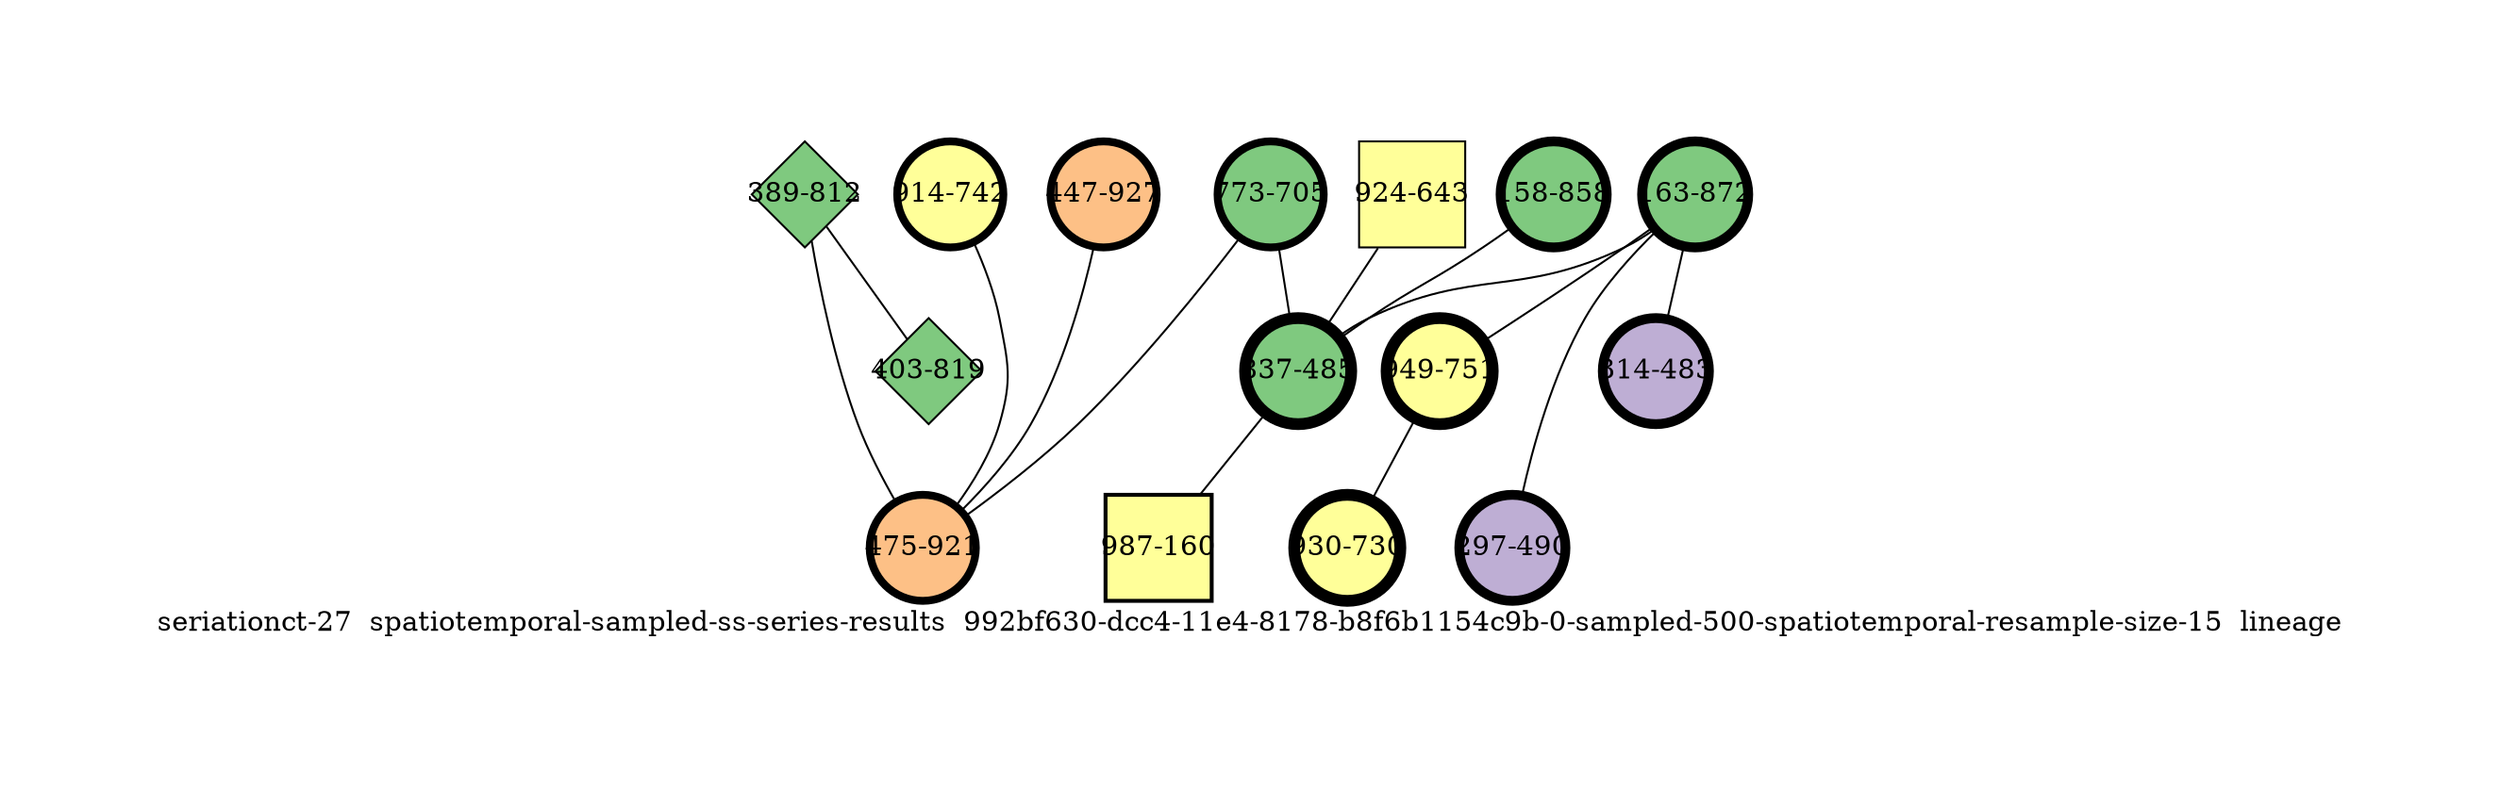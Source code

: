 strict graph "seriationct-27  spatiotemporal-sampled-ss-series-results  992bf630-dcc4-11e4-8178-b8f6b1154c9b-0-sampled-500-spatiotemporal-resample-size-15  lineage" {
labelloc=b;
ratio=auto;
pad="1.0";
label="seriationct-27  spatiotemporal-sampled-ss-series-results  992bf630-dcc4-11e4-8178-b8f6b1154c9b-0-sampled-500-spatiotemporal-resample-size-15  lineage";
node [width="0.75", style=filled, fixedsize=true, height="0.75", shape=circle, label=""];
0 [xCoordinate="927.0", appears_in_slice=4, yCoordinate="447.0", colorscheme=accent6, lineage_id=0, short_label="447-927", label="447-927", shape=circle, cluster_id=2, fillcolor=3, size="500.0", id=0, penwidth="4.0"];
1 [xCoordinate="705.0", appears_in_slice=4, yCoordinate="773.0", colorscheme=accent6, lineage_id=0, short_label="773-705", label="773-705", shape=circle, cluster_id=0, fillcolor=1, size="500.0", id=14, penwidth="4.0"];
2 [xCoordinate="858.0", appears_in_slice=5, yCoordinate="158.0", colorscheme=accent6, lineage_id=0, short_label="158-858", label="158-858", shape=circle, cluster_id=0, fillcolor=1, size="500.0", id=1, penwidth="5.0"];
3 [xCoordinate="643.0", appears_in_slice=1, yCoordinate="924.0", colorscheme=accent6, lineage_id=1, short_label="924-643", label="924-643", shape=square, cluster_id=3, fillcolor=4, size="500.0", id=2, penwidth="1.0"];
4 [xCoordinate="812.0", appears_in_slice=1, yCoordinate="389.0", colorscheme=accent6, lineage_id=2, short_label="389-812", label="389-812", shape=diamond, cluster_id=0, fillcolor=1, size="500.0", id=3, penwidth="1.0"];
5 [xCoordinate="872.0", appears_in_slice=5, yCoordinate="163.0", colorscheme=accent6, lineage_id=0, short_label="163-872", label="163-872", shape=circle, cluster_id=0, fillcolor=1, size="500.0", id=6, penwidth="5.0"];
6 [xCoordinate="485.0", appears_in_slice=6, yCoordinate="837.0", colorscheme=accent6, lineage_id=0, short_label="837-485", label="837-485", shape=circle, cluster_id=0, fillcolor=1, size="500.0", id=4, penwidth="6.0"];
7 [xCoordinate="742.0", appears_in_slice=4, yCoordinate="914.0", colorscheme=accent6, lineage_id=0, short_label="914-742", label="914-742", shape=circle, cluster_id=3, fillcolor=4, size="500.0", id=7, penwidth="4.0"];
8 [xCoordinate="751.0", appears_in_slice=6, yCoordinate="949.0", colorscheme=accent6, lineage_id=0, short_label="949-751", label="949-751", shape=circle, cluster_id=3, fillcolor=4, size="500.0", id=8, penwidth="6.0"];
9 [xCoordinate="819.0", appears_in_slice=1, yCoordinate="403.0", colorscheme=accent6, lineage_id=2, short_label="403-819", label="403-819", shape=diamond, cluster_id=0, fillcolor=1, size="500.0", id=13, penwidth="1.0"];
10 [xCoordinate="921.0", appears_in_slice=4, yCoordinate="475.0", colorscheme=accent6, lineage_id=0, short_label="475-921", label="475-921", shape=circle, cluster_id=2, fillcolor=3, size="500.0", id=10, penwidth="4.0"];
11 [xCoordinate="730.0", appears_in_slice=6, yCoordinate="930.0", colorscheme=accent6, lineage_id=0, short_label="930-730", label="930-730", shape=circle, cluster_id=3, fillcolor=4, size="500.0", id=11, penwidth="6.0"];
12 [xCoordinate="160.0", appears_in_slice=2, yCoordinate="987.0", colorscheme=accent6, lineage_id=1, short_label="987-160", label="987-160", shape=square, cluster_id=3, fillcolor=4, size="500.0", id=12, penwidth="2.0"];
13 [xCoordinate="490.0", appears_in_slice=5, yCoordinate="297.0", colorscheme=accent6, lineage_id=0, short_label="297-490", label="297-490", shape=circle, cluster_id=1, fillcolor=2, size="500.0", id=9, penwidth="5.0"];
14 [xCoordinate="483.0", appears_in_slice=5, yCoordinate="314.0", colorscheme=accent6, lineage_id=0, short_label="314-483", label="314-483", shape=circle, cluster_id=1, fillcolor=2, size="500.0", id=5, penwidth="5.0"];
0 -- 10  [inverseweight="25.7855311565", weight="0.0387814388593"];
1 -- 10  [inverseweight="3.38534044594", weight="0.295391265951"];
1 -- 6  [inverseweight="1.86165840996", weight="0.537155470977"];
2 -- 6  [inverseweight="1.55569353825", weight="0.642800124455"];
3 -- 6  [inverseweight="1.25334147596", weight="0.797867156863"];
4 -- 9  [inverseweight="58.1238193719", weight="0.0172046505341"];
4 -- 10  [inverseweight="3.73238274185", weight="0.267925362741"];
5 -- 8  [inverseweight="1.40901542981", weight="0.709715435932"];
5 -- 14  [inverseweight="1.36656916392", weight="0.731759523341"];
5 -- 6  [inverseweight="1.96768063326", weight="0.508212553957"];
5 -- 13  [inverseweight="17.5249909308", weight="0.0570613704707"];
6 -- 12  [inverseweight="1.21488837402", weight="0.823120890271"];
7 -- 10  [inverseweight="1.90490358994", weight="0.524960950929"];
8 -- 11  [inverseweight="27.9508497187", weight="0.03577708764"];
}
